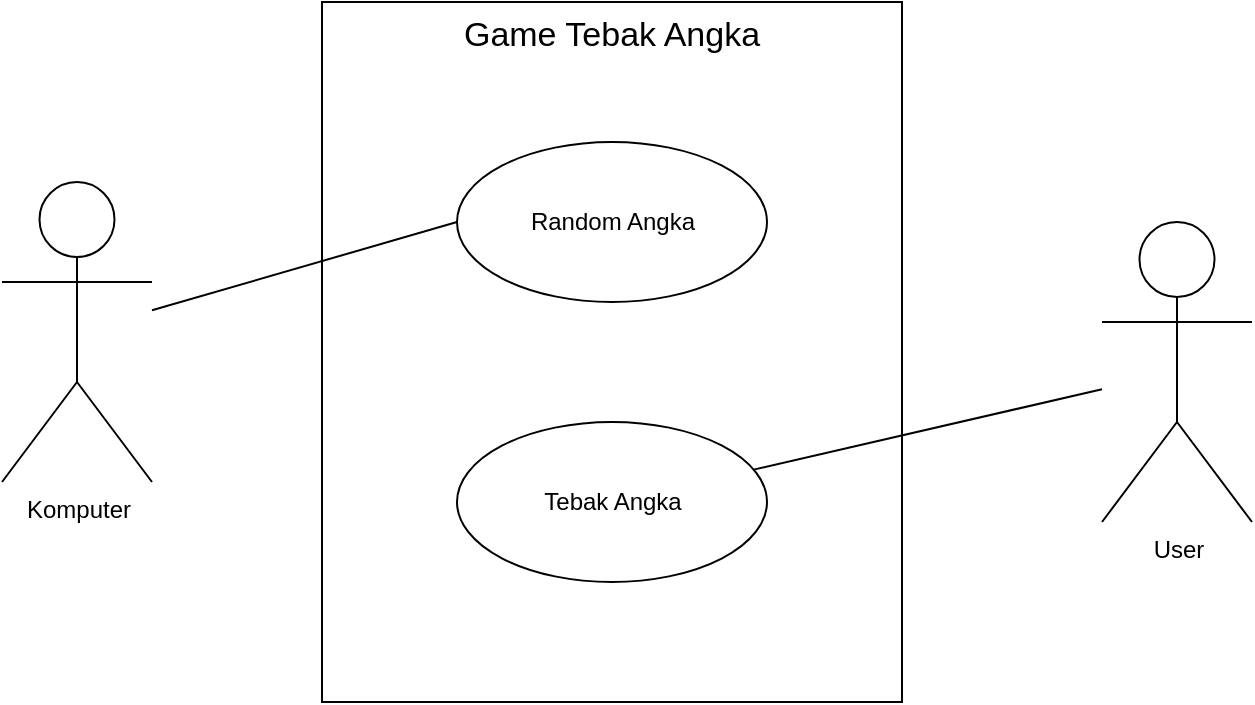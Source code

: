 <mxfile version="21.7.4" type="github">
  <diagram name="Page-1" id="jp3r_Lxd7qOVZv0NYCmw">
    <mxGraphModel dx="996" dy="510" grid="1" gridSize="10" guides="1" tooltips="1" connect="1" arrows="1" fold="1" page="1" pageScale="1" pageWidth="1100" pageHeight="850" math="0" shadow="0">
      <root>
        <mxCell id="0" />
        <mxCell id="1" parent="0" />
        <mxCell id="y9E3qnG0v2pf7CJnatLh-1" value="Game Tebak Angka" style="rounded=0;whiteSpace=wrap;html=1;verticalAlign=top;fontSize=17;" vertex="1" parent="1">
          <mxGeometry x="350" y="130" width="290" height="350" as="geometry" />
        </mxCell>
        <mxCell id="y9E3qnG0v2pf7CJnatLh-2" value="Komputer" style="shape=umlActor;verticalLabelPosition=bottom;verticalAlign=top;html=1;outlineConnect=0;" vertex="1" parent="1">
          <mxGeometry x="190" y="220" width="75" height="150" as="geometry" />
        </mxCell>
        <mxCell id="y9E3qnG0v2pf7CJnatLh-3" value="User" style="shape=umlActor;verticalLabelPosition=bottom;verticalAlign=top;html=1;outlineConnect=0;" vertex="1" parent="1">
          <mxGeometry x="740" y="240" width="75" height="150" as="geometry" />
        </mxCell>
        <mxCell id="y9E3qnG0v2pf7CJnatLh-4" value="Random Angka" style="ellipse;whiteSpace=wrap;html=1;" vertex="1" parent="1">
          <mxGeometry x="417.5" y="200" width="155" height="80" as="geometry" />
        </mxCell>
        <mxCell id="y9E3qnG0v2pf7CJnatLh-5" value="Tebak Angka" style="ellipse;whiteSpace=wrap;html=1;" vertex="1" parent="1">
          <mxGeometry x="417.5" y="340" width="155" height="80" as="geometry" />
        </mxCell>
        <mxCell id="y9E3qnG0v2pf7CJnatLh-6" value="" style="endArrow=none;html=1;rounded=0;entryX=0;entryY=0.5;entryDx=0;entryDy=0;" edge="1" parent="1" source="y9E3qnG0v2pf7CJnatLh-2" target="y9E3qnG0v2pf7CJnatLh-4">
          <mxGeometry width="50" height="50" relative="1" as="geometry">
            <mxPoint x="520" y="350" as="sourcePoint" />
            <mxPoint x="570" y="300" as="targetPoint" />
          </mxGeometry>
        </mxCell>
        <mxCell id="y9E3qnG0v2pf7CJnatLh-7" value="" style="endArrow=none;html=1;rounded=0;" edge="1" parent="1" source="y9E3qnG0v2pf7CJnatLh-5" target="y9E3qnG0v2pf7CJnatLh-3">
          <mxGeometry width="50" height="50" relative="1" as="geometry">
            <mxPoint x="520" y="350" as="sourcePoint" />
            <mxPoint x="570" y="300" as="targetPoint" />
          </mxGeometry>
        </mxCell>
      </root>
    </mxGraphModel>
  </diagram>
</mxfile>
